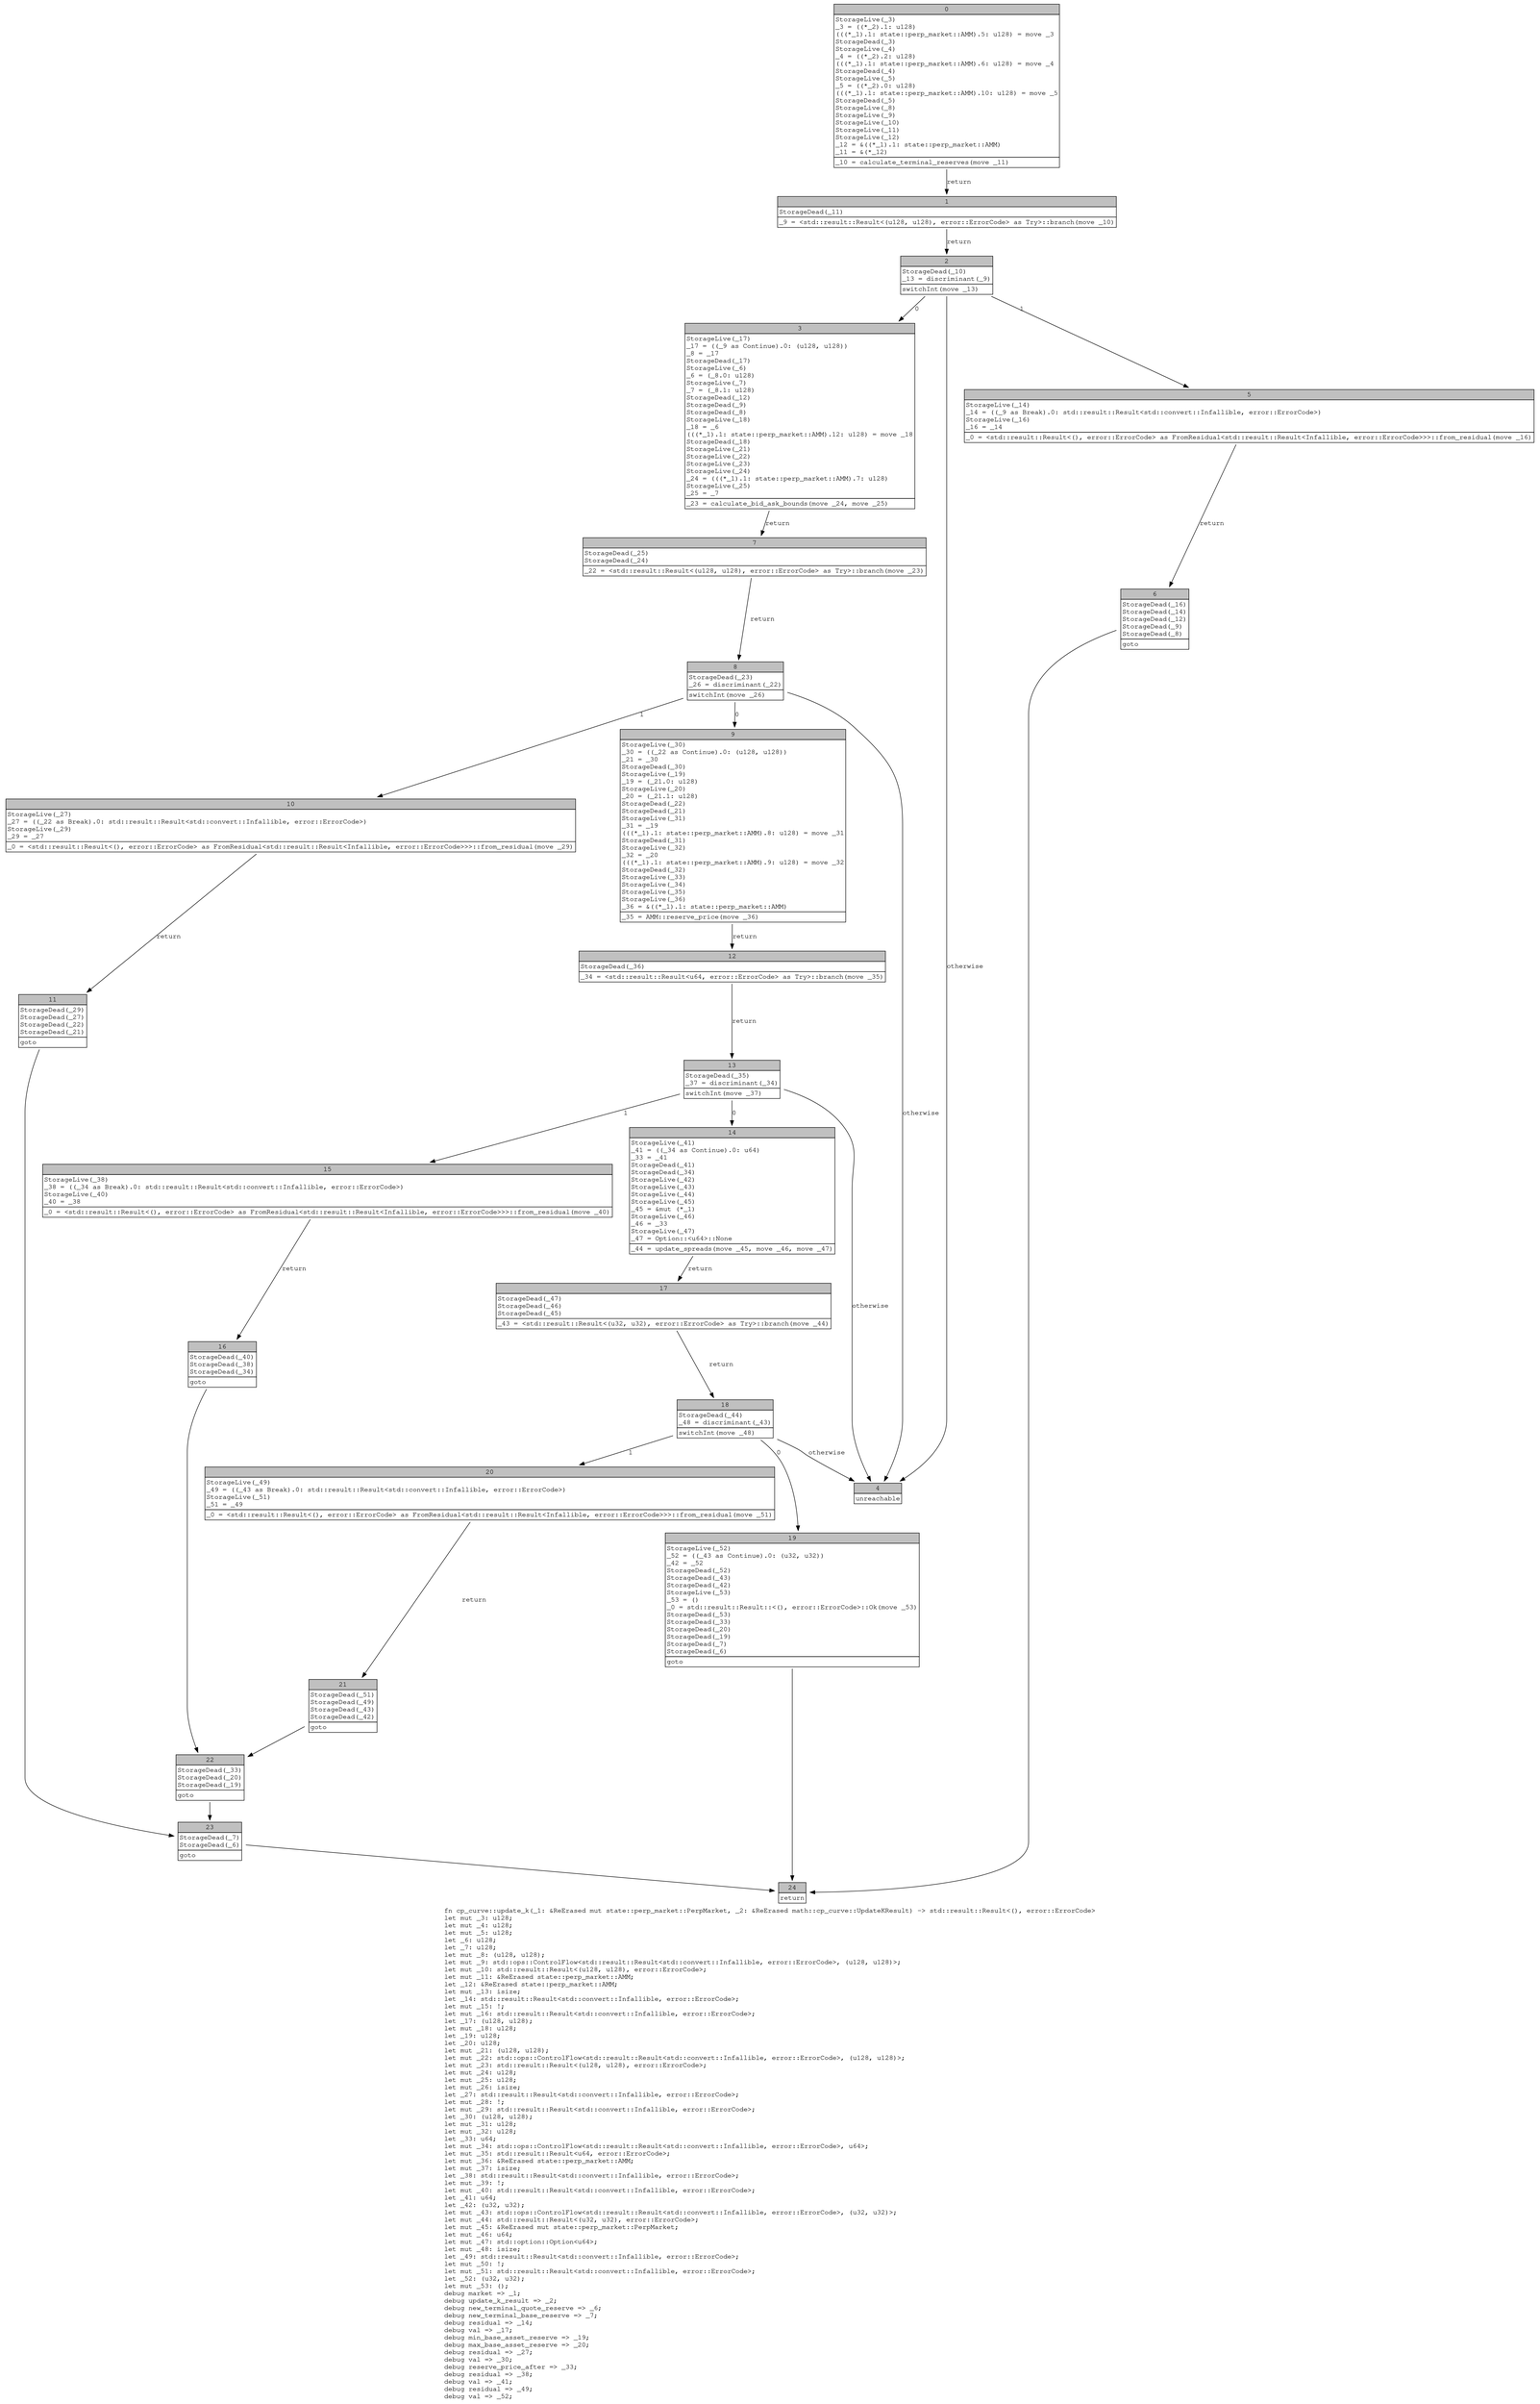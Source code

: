 digraph Mir_0_2177 {
    graph [fontname="Courier, monospace"];
    node [fontname="Courier, monospace"];
    edge [fontname="Courier, monospace"];
    label=<fn cp_curve::update_k(_1: &amp;ReErased mut state::perp_market::PerpMarket, _2: &amp;ReErased math::cp_curve::UpdateKResult) -&gt; std::result::Result&lt;(), error::ErrorCode&gt;<br align="left"/>let mut _3: u128;<br align="left"/>let mut _4: u128;<br align="left"/>let mut _5: u128;<br align="left"/>let _6: u128;<br align="left"/>let _7: u128;<br align="left"/>let mut _8: (u128, u128);<br align="left"/>let mut _9: std::ops::ControlFlow&lt;std::result::Result&lt;std::convert::Infallible, error::ErrorCode&gt;, (u128, u128)&gt;;<br align="left"/>let mut _10: std::result::Result&lt;(u128, u128), error::ErrorCode&gt;;<br align="left"/>let mut _11: &amp;ReErased state::perp_market::AMM;<br align="left"/>let _12: &amp;ReErased state::perp_market::AMM;<br align="left"/>let mut _13: isize;<br align="left"/>let _14: std::result::Result&lt;std::convert::Infallible, error::ErrorCode&gt;;<br align="left"/>let mut _15: !;<br align="left"/>let mut _16: std::result::Result&lt;std::convert::Infallible, error::ErrorCode&gt;;<br align="left"/>let _17: (u128, u128);<br align="left"/>let mut _18: u128;<br align="left"/>let _19: u128;<br align="left"/>let _20: u128;<br align="left"/>let mut _21: (u128, u128);<br align="left"/>let mut _22: std::ops::ControlFlow&lt;std::result::Result&lt;std::convert::Infallible, error::ErrorCode&gt;, (u128, u128)&gt;;<br align="left"/>let mut _23: std::result::Result&lt;(u128, u128), error::ErrorCode&gt;;<br align="left"/>let mut _24: u128;<br align="left"/>let mut _25: u128;<br align="left"/>let mut _26: isize;<br align="left"/>let _27: std::result::Result&lt;std::convert::Infallible, error::ErrorCode&gt;;<br align="left"/>let mut _28: !;<br align="left"/>let mut _29: std::result::Result&lt;std::convert::Infallible, error::ErrorCode&gt;;<br align="left"/>let _30: (u128, u128);<br align="left"/>let mut _31: u128;<br align="left"/>let mut _32: u128;<br align="left"/>let _33: u64;<br align="left"/>let mut _34: std::ops::ControlFlow&lt;std::result::Result&lt;std::convert::Infallible, error::ErrorCode&gt;, u64&gt;;<br align="left"/>let mut _35: std::result::Result&lt;u64, error::ErrorCode&gt;;<br align="left"/>let mut _36: &amp;ReErased state::perp_market::AMM;<br align="left"/>let mut _37: isize;<br align="left"/>let _38: std::result::Result&lt;std::convert::Infallible, error::ErrorCode&gt;;<br align="left"/>let mut _39: !;<br align="left"/>let mut _40: std::result::Result&lt;std::convert::Infallible, error::ErrorCode&gt;;<br align="left"/>let _41: u64;<br align="left"/>let _42: (u32, u32);<br align="left"/>let mut _43: std::ops::ControlFlow&lt;std::result::Result&lt;std::convert::Infallible, error::ErrorCode&gt;, (u32, u32)&gt;;<br align="left"/>let mut _44: std::result::Result&lt;(u32, u32), error::ErrorCode&gt;;<br align="left"/>let mut _45: &amp;ReErased mut state::perp_market::PerpMarket;<br align="left"/>let mut _46: u64;<br align="left"/>let mut _47: std::option::Option&lt;u64&gt;;<br align="left"/>let mut _48: isize;<br align="left"/>let _49: std::result::Result&lt;std::convert::Infallible, error::ErrorCode&gt;;<br align="left"/>let mut _50: !;<br align="left"/>let mut _51: std::result::Result&lt;std::convert::Infallible, error::ErrorCode&gt;;<br align="left"/>let _52: (u32, u32);<br align="left"/>let mut _53: ();<br align="left"/>debug market =&gt; _1;<br align="left"/>debug update_k_result =&gt; _2;<br align="left"/>debug new_terminal_quote_reserve =&gt; _6;<br align="left"/>debug new_terminal_base_reserve =&gt; _7;<br align="left"/>debug residual =&gt; _14;<br align="left"/>debug val =&gt; _17;<br align="left"/>debug min_base_asset_reserve =&gt; _19;<br align="left"/>debug max_base_asset_reserve =&gt; _20;<br align="left"/>debug residual =&gt; _27;<br align="left"/>debug val =&gt; _30;<br align="left"/>debug reserve_price_after =&gt; _33;<br align="left"/>debug residual =&gt; _38;<br align="left"/>debug val =&gt; _41;<br align="left"/>debug residual =&gt; _49;<br align="left"/>debug val =&gt; _52;<br align="left"/>>;
    bb0__0_2177 [shape="none", label=<<table border="0" cellborder="1" cellspacing="0"><tr><td bgcolor="gray" align="center" colspan="1">0</td></tr><tr><td align="left" balign="left">StorageLive(_3)<br/>_3 = ((*_2).1: u128)<br/>(((*_1).1: state::perp_market::AMM).5: u128) = move _3<br/>StorageDead(_3)<br/>StorageLive(_4)<br/>_4 = ((*_2).2: u128)<br/>(((*_1).1: state::perp_market::AMM).6: u128) = move _4<br/>StorageDead(_4)<br/>StorageLive(_5)<br/>_5 = ((*_2).0: u128)<br/>(((*_1).1: state::perp_market::AMM).10: u128) = move _5<br/>StorageDead(_5)<br/>StorageLive(_8)<br/>StorageLive(_9)<br/>StorageLive(_10)<br/>StorageLive(_11)<br/>StorageLive(_12)<br/>_12 = &amp;((*_1).1: state::perp_market::AMM)<br/>_11 = &amp;(*_12)<br/></td></tr><tr><td align="left">_10 = calculate_terminal_reserves(move _11)</td></tr></table>>];
    bb1__0_2177 [shape="none", label=<<table border="0" cellborder="1" cellspacing="0"><tr><td bgcolor="gray" align="center" colspan="1">1</td></tr><tr><td align="left" balign="left">StorageDead(_11)<br/></td></tr><tr><td align="left">_9 = &lt;std::result::Result&lt;(u128, u128), error::ErrorCode&gt; as Try&gt;::branch(move _10)</td></tr></table>>];
    bb2__0_2177 [shape="none", label=<<table border="0" cellborder="1" cellspacing="0"><tr><td bgcolor="gray" align="center" colspan="1">2</td></tr><tr><td align="left" balign="left">StorageDead(_10)<br/>_13 = discriminant(_9)<br/></td></tr><tr><td align="left">switchInt(move _13)</td></tr></table>>];
    bb3__0_2177 [shape="none", label=<<table border="0" cellborder="1" cellspacing="0"><tr><td bgcolor="gray" align="center" colspan="1">3</td></tr><tr><td align="left" balign="left">StorageLive(_17)<br/>_17 = ((_9 as Continue).0: (u128, u128))<br/>_8 = _17<br/>StorageDead(_17)<br/>StorageLive(_6)<br/>_6 = (_8.0: u128)<br/>StorageLive(_7)<br/>_7 = (_8.1: u128)<br/>StorageDead(_12)<br/>StorageDead(_9)<br/>StorageDead(_8)<br/>StorageLive(_18)<br/>_18 = _6<br/>(((*_1).1: state::perp_market::AMM).12: u128) = move _18<br/>StorageDead(_18)<br/>StorageLive(_21)<br/>StorageLive(_22)<br/>StorageLive(_23)<br/>StorageLive(_24)<br/>_24 = (((*_1).1: state::perp_market::AMM).7: u128)<br/>StorageLive(_25)<br/>_25 = _7<br/></td></tr><tr><td align="left">_23 = calculate_bid_ask_bounds(move _24, move _25)</td></tr></table>>];
    bb4__0_2177 [shape="none", label=<<table border="0" cellborder="1" cellspacing="0"><tr><td bgcolor="gray" align="center" colspan="1">4</td></tr><tr><td align="left">unreachable</td></tr></table>>];
    bb5__0_2177 [shape="none", label=<<table border="0" cellborder="1" cellspacing="0"><tr><td bgcolor="gray" align="center" colspan="1">5</td></tr><tr><td align="left" balign="left">StorageLive(_14)<br/>_14 = ((_9 as Break).0: std::result::Result&lt;std::convert::Infallible, error::ErrorCode&gt;)<br/>StorageLive(_16)<br/>_16 = _14<br/></td></tr><tr><td align="left">_0 = &lt;std::result::Result&lt;(), error::ErrorCode&gt; as FromResidual&lt;std::result::Result&lt;Infallible, error::ErrorCode&gt;&gt;&gt;::from_residual(move _16)</td></tr></table>>];
    bb6__0_2177 [shape="none", label=<<table border="0" cellborder="1" cellspacing="0"><tr><td bgcolor="gray" align="center" colspan="1">6</td></tr><tr><td align="left" balign="left">StorageDead(_16)<br/>StorageDead(_14)<br/>StorageDead(_12)<br/>StorageDead(_9)<br/>StorageDead(_8)<br/></td></tr><tr><td align="left">goto</td></tr></table>>];
    bb7__0_2177 [shape="none", label=<<table border="0" cellborder="1" cellspacing="0"><tr><td bgcolor="gray" align="center" colspan="1">7</td></tr><tr><td align="left" balign="left">StorageDead(_25)<br/>StorageDead(_24)<br/></td></tr><tr><td align="left">_22 = &lt;std::result::Result&lt;(u128, u128), error::ErrorCode&gt; as Try&gt;::branch(move _23)</td></tr></table>>];
    bb8__0_2177 [shape="none", label=<<table border="0" cellborder="1" cellspacing="0"><tr><td bgcolor="gray" align="center" colspan="1">8</td></tr><tr><td align="left" balign="left">StorageDead(_23)<br/>_26 = discriminant(_22)<br/></td></tr><tr><td align="left">switchInt(move _26)</td></tr></table>>];
    bb9__0_2177 [shape="none", label=<<table border="0" cellborder="1" cellspacing="0"><tr><td bgcolor="gray" align="center" colspan="1">9</td></tr><tr><td align="left" balign="left">StorageLive(_30)<br/>_30 = ((_22 as Continue).0: (u128, u128))<br/>_21 = _30<br/>StorageDead(_30)<br/>StorageLive(_19)<br/>_19 = (_21.0: u128)<br/>StorageLive(_20)<br/>_20 = (_21.1: u128)<br/>StorageDead(_22)<br/>StorageDead(_21)<br/>StorageLive(_31)<br/>_31 = _19<br/>(((*_1).1: state::perp_market::AMM).8: u128) = move _31<br/>StorageDead(_31)<br/>StorageLive(_32)<br/>_32 = _20<br/>(((*_1).1: state::perp_market::AMM).9: u128) = move _32<br/>StorageDead(_32)<br/>StorageLive(_33)<br/>StorageLive(_34)<br/>StorageLive(_35)<br/>StorageLive(_36)<br/>_36 = &amp;((*_1).1: state::perp_market::AMM)<br/></td></tr><tr><td align="left">_35 = AMM::reserve_price(move _36)</td></tr></table>>];
    bb10__0_2177 [shape="none", label=<<table border="0" cellborder="1" cellspacing="0"><tr><td bgcolor="gray" align="center" colspan="1">10</td></tr><tr><td align="left" balign="left">StorageLive(_27)<br/>_27 = ((_22 as Break).0: std::result::Result&lt;std::convert::Infallible, error::ErrorCode&gt;)<br/>StorageLive(_29)<br/>_29 = _27<br/></td></tr><tr><td align="left">_0 = &lt;std::result::Result&lt;(), error::ErrorCode&gt; as FromResidual&lt;std::result::Result&lt;Infallible, error::ErrorCode&gt;&gt;&gt;::from_residual(move _29)</td></tr></table>>];
    bb11__0_2177 [shape="none", label=<<table border="0" cellborder="1" cellspacing="0"><tr><td bgcolor="gray" align="center" colspan="1">11</td></tr><tr><td align="left" balign="left">StorageDead(_29)<br/>StorageDead(_27)<br/>StorageDead(_22)<br/>StorageDead(_21)<br/></td></tr><tr><td align="left">goto</td></tr></table>>];
    bb12__0_2177 [shape="none", label=<<table border="0" cellborder="1" cellspacing="0"><tr><td bgcolor="gray" align="center" colspan="1">12</td></tr><tr><td align="left" balign="left">StorageDead(_36)<br/></td></tr><tr><td align="left">_34 = &lt;std::result::Result&lt;u64, error::ErrorCode&gt; as Try&gt;::branch(move _35)</td></tr></table>>];
    bb13__0_2177 [shape="none", label=<<table border="0" cellborder="1" cellspacing="0"><tr><td bgcolor="gray" align="center" colspan="1">13</td></tr><tr><td align="left" balign="left">StorageDead(_35)<br/>_37 = discriminant(_34)<br/></td></tr><tr><td align="left">switchInt(move _37)</td></tr></table>>];
    bb14__0_2177 [shape="none", label=<<table border="0" cellborder="1" cellspacing="0"><tr><td bgcolor="gray" align="center" colspan="1">14</td></tr><tr><td align="left" balign="left">StorageLive(_41)<br/>_41 = ((_34 as Continue).0: u64)<br/>_33 = _41<br/>StorageDead(_41)<br/>StorageDead(_34)<br/>StorageLive(_42)<br/>StorageLive(_43)<br/>StorageLive(_44)<br/>StorageLive(_45)<br/>_45 = &amp;mut (*_1)<br/>StorageLive(_46)<br/>_46 = _33<br/>StorageLive(_47)<br/>_47 = Option::&lt;u64&gt;::None<br/></td></tr><tr><td align="left">_44 = update_spreads(move _45, move _46, move _47)</td></tr></table>>];
    bb15__0_2177 [shape="none", label=<<table border="0" cellborder="1" cellspacing="0"><tr><td bgcolor="gray" align="center" colspan="1">15</td></tr><tr><td align="left" balign="left">StorageLive(_38)<br/>_38 = ((_34 as Break).0: std::result::Result&lt;std::convert::Infallible, error::ErrorCode&gt;)<br/>StorageLive(_40)<br/>_40 = _38<br/></td></tr><tr><td align="left">_0 = &lt;std::result::Result&lt;(), error::ErrorCode&gt; as FromResidual&lt;std::result::Result&lt;Infallible, error::ErrorCode&gt;&gt;&gt;::from_residual(move _40)</td></tr></table>>];
    bb16__0_2177 [shape="none", label=<<table border="0" cellborder="1" cellspacing="0"><tr><td bgcolor="gray" align="center" colspan="1">16</td></tr><tr><td align="left" balign="left">StorageDead(_40)<br/>StorageDead(_38)<br/>StorageDead(_34)<br/></td></tr><tr><td align="left">goto</td></tr></table>>];
    bb17__0_2177 [shape="none", label=<<table border="0" cellborder="1" cellspacing="0"><tr><td bgcolor="gray" align="center" colspan="1">17</td></tr><tr><td align="left" balign="left">StorageDead(_47)<br/>StorageDead(_46)<br/>StorageDead(_45)<br/></td></tr><tr><td align="left">_43 = &lt;std::result::Result&lt;(u32, u32), error::ErrorCode&gt; as Try&gt;::branch(move _44)</td></tr></table>>];
    bb18__0_2177 [shape="none", label=<<table border="0" cellborder="1" cellspacing="0"><tr><td bgcolor="gray" align="center" colspan="1">18</td></tr><tr><td align="left" balign="left">StorageDead(_44)<br/>_48 = discriminant(_43)<br/></td></tr><tr><td align="left">switchInt(move _48)</td></tr></table>>];
    bb19__0_2177 [shape="none", label=<<table border="0" cellborder="1" cellspacing="0"><tr><td bgcolor="gray" align="center" colspan="1">19</td></tr><tr><td align="left" balign="left">StorageLive(_52)<br/>_52 = ((_43 as Continue).0: (u32, u32))<br/>_42 = _52<br/>StorageDead(_52)<br/>StorageDead(_43)<br/>StorageDead(_42)<br/>StorageLive(_53)<br/>_53 = ()<br/>_0 = std::result::Result::&lt;(), error::ErrorCode&gt;::Ok(move _53)<br/>StorageDead(_53)<br/>StorageDead(_33)<br/>StorageDead(_20)<br/>StorageDead(_19)<br/>StorageDead(_7)<br/>StorageDead(_6)<br/></td></tr><tr><td align="left">goto</td></tr></table>>];
    bb20__0_2177 [shape="none", label=<<table border="0" cellborder="1" cellspacing="0"><tr><td bgcolor="gray" align="center" colspan="1">20</td></tr><tr><td align="left" balign="left">StorageLive(_49)<br/>_49 = ((_43 as Break).0: std::result::Result&lt;std::convert::Infallible, error::ErrorCode&gt;)<br/>StorageLive(_51)<br/>_51 = _49<br/></td></tr><tr><td align="left">_0 = &lt;std::result::Result&lt;(), error::ErrorCode&gt; as FromResidual&lt;std::result::Result&lt;Infallible, error::ErrorCode&gt;&gt;&gt;::from_residual(move _51)</td></tr></table>>];
    bb21__0_2177 [shape="none", label=<<table border="0" cellborder="1" cellspacing="0"><tr><td bgcolor="gray" align="center" colspan="1">21</td></tr><tr><td align="left" balign="left">StorageDead(_51)<br/>StorageDead(_49)<br/>StorageDead(_43)<br/>StorageDead(_42)<br/></td></tr><tr><td align="left">goto</td></tr></table>>];
    bb22__0_2177 [shape="none", label=<<table border="0" cellborder="1" cellspacing="0"><tr><td bgcolor="gray" align="center" colspan="1">22</td></tr><tr><td align="left" balign="left">StorageDead(_33)<br/>StorageDead(_20)<br/>StorageDead(_19)<br/></td></tr><tr><td align="left">goto</td></tr></table>>];
    bb23__0_2177 [shape="none", label=<<table border="0" cellborder="1" cellspacing="0"><tr><td bgcolor="gray" align="center" colspan="1">23</td></tr><tr><td align="left" balign="left">StorageDead(_7)<br/>StorageDead(_6)<br/></td></tr><tr><td align="left">goto</td></tr></table>>];
    bb24__0_2177 [shape="none", label=<<table border="0" cellborder="1" cellspacing="0"><tr><td bgcolor="gray" align="center" colspan="1">24</td></tr><tr><td align="left">return</td></tr></table>>];
    bb0__0_2177 -> bb1__0_2177 [label="return"];
    bb1__0_2177 -> bb2__0_2177 [label="return"];
    bb2__0_2177 -> bb3__0_2177 [label="0"];
    bb2__0_2177 -> bb5__0_2177 [label="1"];
    bb2__0_2177 -> bb4__0_2177 [label="otherwise"];
    bb3__0_2177 -> bb7__0_2177 [label="return"];
    bb5__0_2177 -> bb6__0_2177 [label="return"];
    bb6__0_2177 -> bb24__0_2177 [label=""];
    bb7__0_2177 -> bb8__0_2177 [label="return"];
    bb8__0_2177 -> bb9__0_2177 [label="0"];
    bb8__0_2177 -> bb10__0_2177 [label="1"];
    bb8__0_2177 -> bb4__0_2177 [label="otherwise"];
    bb9__0_2177 -> bb12__0_2177 [label="return"];
    bb10__0_2177 -> bb11__0_2177 [label="return"];
    bb11__0_2177 -> bb23__0_2177 [label=""];
    bb12__0_2177 -> bb13__0_2177 [label="return"];
    bb13__0_2177 -> bb14__0_2177 [label="0"];
    bb13__0_2177 -> bb15__0_2177 [label="1"];
    bb13__0_2177 -> bb4__0_2177 [label="otherwise"];
    bb14__0_2177 -> bb17__0_2177 [label="return"];
    bb15__0_2177 -> bb16__0_2177 [label="return"];
    bb16__0_2177 -> bb22__0_2177 [label=""];
    bb17__0_2177 -> bb18__0_2177 [label="return"];
    bb18__0_2177 -> bb19__0_2177 [label="0"];
    bb18__0_2177 -> bb20__0_2177 [label="1"];
    bb18__0_2177 -> bb4__0_2177 [label="otherwise"];
    bb19__0_2177 -> bb24__0_2177 [label=""];
    bb20__0_2177 -> bb21__0_2177 [label="return"];
    bb21__0_2177 -> bb22__0_2177 [label=""];
    bb22__0_2177 -> bb23__0_2177 [label=""];
    bb23__0_2177 -> bb24__0_2177 [label=""];
}
